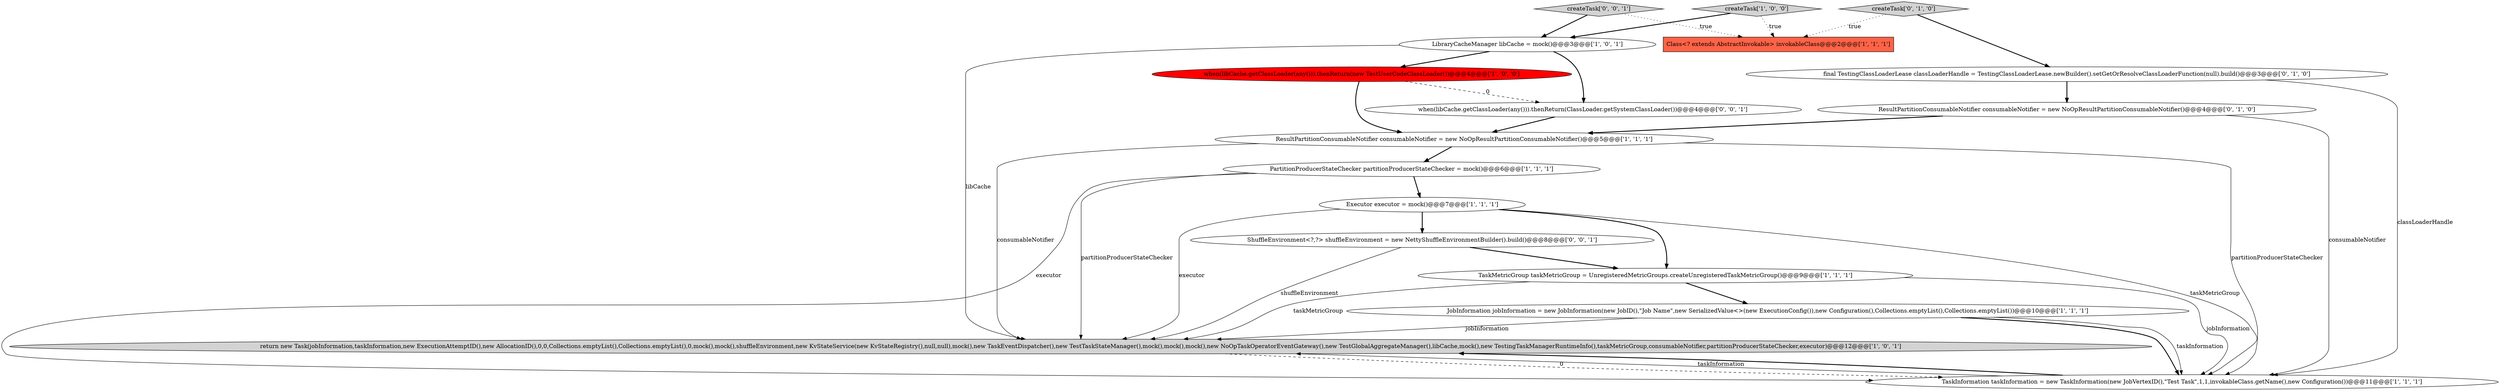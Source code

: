digraph {
2 [style = filled, label = "PartitionProducerStateChecker partitionProducerStateChecker = mock()@@@6@@@['1', '1', '1']", fillcolor = white, shape = ellipse image = "AAA0AAABBB1BBB"];
8 [style = filled, label = "JobInformation jobInformation = new JobInformation(new JobID(),\"Job Name\",new SerializedValue<>(new ExecutionConfig()),new Configuration(),Collections.emptyList(),Collections.emptyList())@@@10@@@['1', '1', '1']", fillcolor = white, shape = ellipse image = "AAA0AAABBB1BBB"];
10 [style = filled, label = "when(libCache.getClassLoader(any())).thenReturn(new TestUserCodeClassLoader())@@@4@@@['1', '0', '0']", fillcolor = red, shape = ellipse image = "AAA1AAABBB1BBB"];
12 [style = filled, label = "final TestingClassLoaderLease classLoaderHandle = TestingClassLoaderLease.newBuilder().setGetOrResolveClassLoaderFunction(null).build()@@@3@@@['0', '1', '0']", fillcolor = white, shape = ellipse image = "AAA0AAABBB2BBB"];
11 [style = filled, label = "createTask['0', '1', '0']", fillcolor = lightgray, shape = diamond image = "AAA0AAABBB2BBB"];
7 [style = filled, label = "TaskMetricGroup taskMetricGroup = UnregisteredMetricGroups.createUnregisteredTaskMetricGroup()@@@9@@@['1', '1', '1']", fillcolor = white, shape = ellipse image = "AAA0AAABBB1BBB"];
1 [style = filled, label = "ResultPartitionConsumableNotifier consumableNotifier = new NoOpResultPartitionConsumableNotifier()@@@5@@@['1', '1', '1']", fillcolor = white, shape = ellipse image = "AAA0AAABBB1BBB"];
4 [style = filled, label = "createTask['1', '0', '0']", fillcolor = lightgray, shape = diamond image = "AAA0AAABBB1BBB"];
5 [style = filled, label = "return new Task(jobInformation,taskInformation,new ExecutionAttemptID(),new AllocationID(),0,0,Collections.emptyList(),Collections.emptyList(),0,mock(),mock(),shuffleEnvironment,new KvStateService(new KvStateRegistry(),null,null),mock(),new TaskEventDispatcher(),new TestTaskStateManager(),mock(),mock(),mock(),new NoOpTaskOperatorEventGateway(),new TestGlobalAggregateManager(),libCache,mock(),new TestingTaskManagerRuntimeInfo(),taskMetricGroup,consumableNotifier,partitionProducerStateChecker,executor)@@@12@@@['1', '0', '1']", fillcolor = lightgray, shape = ellipse image = "AAA0AAABBB1BBB"];
16 [style = filled, label = "when(libCache.getClassLoader(any())).thenReturn(ClassLoader.getSystemClassLoader())@@@4@@@['0', '0', '1']", fillcolor = white, shape = ellipse image = "AAA0AAABBB3BBB"];
0 [style = filled, label = "LibraryCacheManager libCache = mock()@@@3@@@['1', '0', '1']", fillcolor = white, shape = ellipse image = "AAA0AAABBB1BBB"];
13 [style = filled, label = "ResultPartitionConsumableNotifier consumableNotifier = new NoOpResultPartitionConsumableNotifier()@@@4@@@['0', '1', '0']", fillcolor = white, shape = ellipse image = "AAA0AAABBB2BBB"];
9 [style = filled, label = "TaskInformation taskInformation = new TaskInformation(new JobVertexID(),\"Test Task\",1,1,invokableClass.getName(),new Configuration())@@@11@@@['1', '1', '1']", fillcolor = white, shape = ellipse image = "AAA0AAABBB1BBB"];
6 [style = filled, label = "Class<? extends AbstractInvokable> invokableClass@@@2@@@['1', '1', '1']", fillcolor = tomato, shape = box image = "AAA0AAABBB1BBB"];
14 [style = filled, label = "ShuffleEnvironment<?,?> shuffleEnvironment = new NettyShuffleEnvironmentBuilder().build()@@@8@@@['0', '0', '1']", fillcolor = white, shape = ellipse image = "AAA0AAABBB3BBB"];
3 [style = filled, label = "Executor executor = mock()@@@7@@@['1', '1', '1']", fillcolor = white, shape = ellipse image = "AAA0AAABBB1BBB"];
15 [style = filled, label = "createTask['0', '0', '1']", fillcolor = lightgray, shape = diamond image = "AAA0AAABBB3BBB"];
4->6 [style = dotted, label="true"];
3->5 [style = solid, label="executor"];
0->16 [style = bold, label=""];
12->9 [style = solid, label="classLoaderHandle"];
7->5 [style = solid, label="taskMetricGroup"];
8->5 [style = solid, label="jobInformation"];
2->9 [style = solid, label="executor"];
2->3 [style = bold, label=""];
3->14 [style = bold, label=""];
9->5 [style = solid, label="taskInformation"];
5->9 [style = dashed, label="0"];
11->12 [style = bold, label=""];
7->8 [style = bold, label=""];
13->1 [style = bold, label=""];
1->9 [style = solid, label="partitionProducerStateChecker"];
4->0 [style = bold, label=""];
14->7 [style = bold, label=""];
12->13 [style = bold, label=""];
0->10 [style = bold, label=""];
3->7 [style = bold, label=""];
16->1 [style = bold, label=""];
11->6 [style = dotted, label="true"];
2->5 [style = solid, label="partitionProducerStateChecker"];
15->0 [style = bold, label=""];
13->9 [style = solid, label="consumableNotifier"];
7->9 [style = solid, label="jobInformation"];
15->6 [style = dotted, label="true"];
8->9 [style = bold, label=""];
9->5 [style = bold, label=""];
8->9 [style = solid, label="taskInformation"];
1->2 [style = bold, label=""];
0->5 [style = solid, label="libCache"];
3->9 [style = solid, label="taskMetricGroup"];
10->16 [style = dashed, label="0"];
10->1 [style = bold, label=""];
1->5 [style = solid, label="consumableNotifier"];
14->5 [style = solid, label="shuffleEnvironment"];
}
